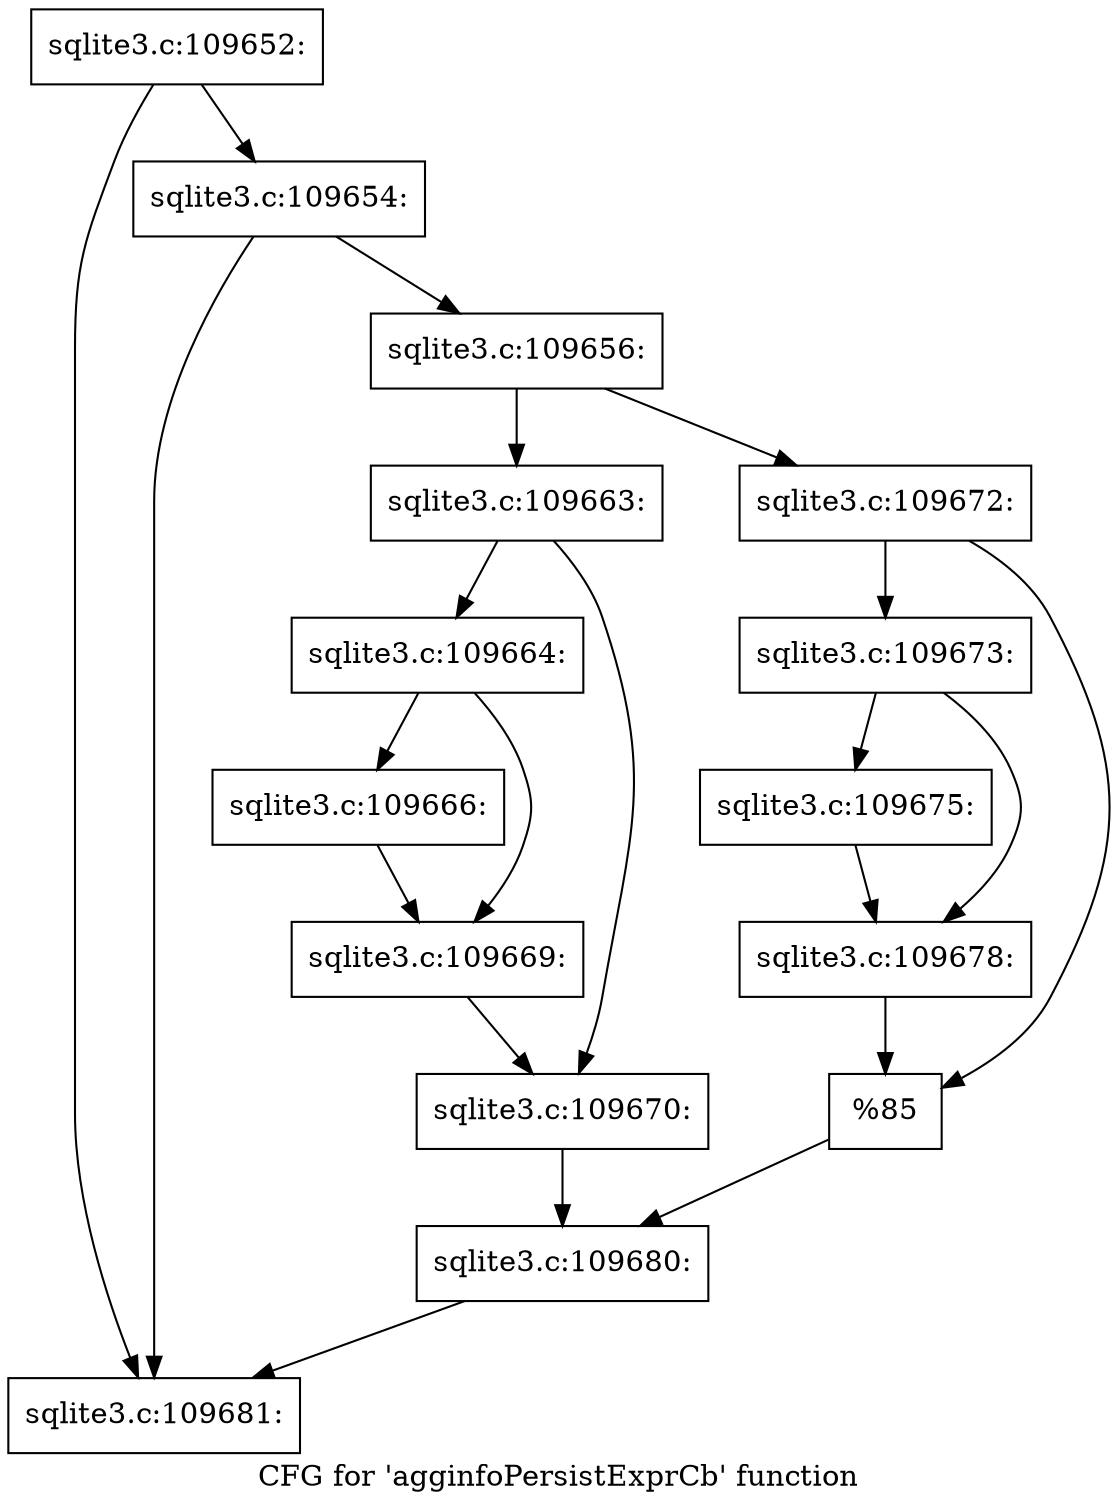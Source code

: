 digraph "CFG for 'agginfoPersistExprCb' function" {
	label="CFG for 'agginfoPersistExprCb' function";

	Node0x55c0f5f14f90 [shape=record,label="{sqlite3.c:109652:}"];
	Node0x55c0f5f14f90 -> Node0x55c0f934f630;
	Node0x55c0f5f14f90 -> Node0x55c0f934f680;
	Node0x55c0f934f680 [shape=record,label="{sqlite3.c:109654:}"];
	Node0x55c0f934f680 -> Node0x55c0f934f5e0;
	Node0x55c0f934f680 -> Node0x55c0f934f630;
	Node0x55c0f934f5e0 [shape=record,label="{sqlite3.c:109656:}"];
	Node0x55c0f934f5e0 -> Node0x55c0f93528b0;
	Node0x55c0f934f5e0 -> Node0x55c0f9352950;
	Node0x55c0f93528b0 [shape=record,label="{sqlite3.c:109663:}"];
	Node0x55c0f93528b0 -> Node0x55c0f9352f60;
	Node0x55c0f93528b0 -> Node0x55c0f9352fb0;
	Node0x55c0f9352f60 [shape=record,label="{sqlite3.c:109664:}"];
	Node0x55c0f9352f60 -> Node0x55c0f9353b30;
	Node0x55c0f9352f60 -> Node0x55c0f9353b80;
	Node0x55c0f9353b30 [shape=record,label="{sqlite3.c:109666:}"];
	Node0x55c0f9353b30 -> Node0x55c0f9353b80;
	Node0x55c0f9353b80 [shape=record,label="{sqlite3.c:109669:}"];
	Node0x55c0f9353b80 -> Node0x55c0f9352fb0;
	Node0x55c0f9352fb0 [shape=record,label="{sqlite3.c:109670:}"];
	Node0x55c0f9352fb0 -> Node0x55c0f9352900;
	Node0x55c0f9352950 [shape=record,label="{sqlite3.c:109672:}"];
	Node0x55c0f9352950 -> Node0x55c0f5f0b2e0;
	Node0x55c0f9352950 -> Node0x55c0f9354af0;
	Node0x55c0f5f0b2e0 [shape=record,label="{sqlite3.c:109673:}"];
	Node0x55c0f5f0b2e0 -> Node0x55c0f93556f0;
	Node0x55c0f5f0b2e0 -> Node0x55c0f9355740;
	Node0x55c0f93556f0 [shape=record,label="{sqlite3.c:109675:}"];
	Node0x55c0f93556f0 -> Node0x55c0f9355740;
	Node0x55c0f9355740 [shape=record,label="{sqlite3.c:109678:}"];
	Node0x55c0f9355740 -> Node0x55c0f9354af0;
	Node0x55c0f9354af0 [shape=record,label="{%85}"];
	Node0x55c0f9354af0 -> Node0x55c0f9352900;
	Node0x55c0f9352900 [shape=record,label="{sqlite3.c:109680:}"];
	Node0x55c0f9352900 -> Node0x55c0f934f630;
	Node0x55c0f934f630 [shape=record,label="{sqlite3.c:109681:}"];
}
